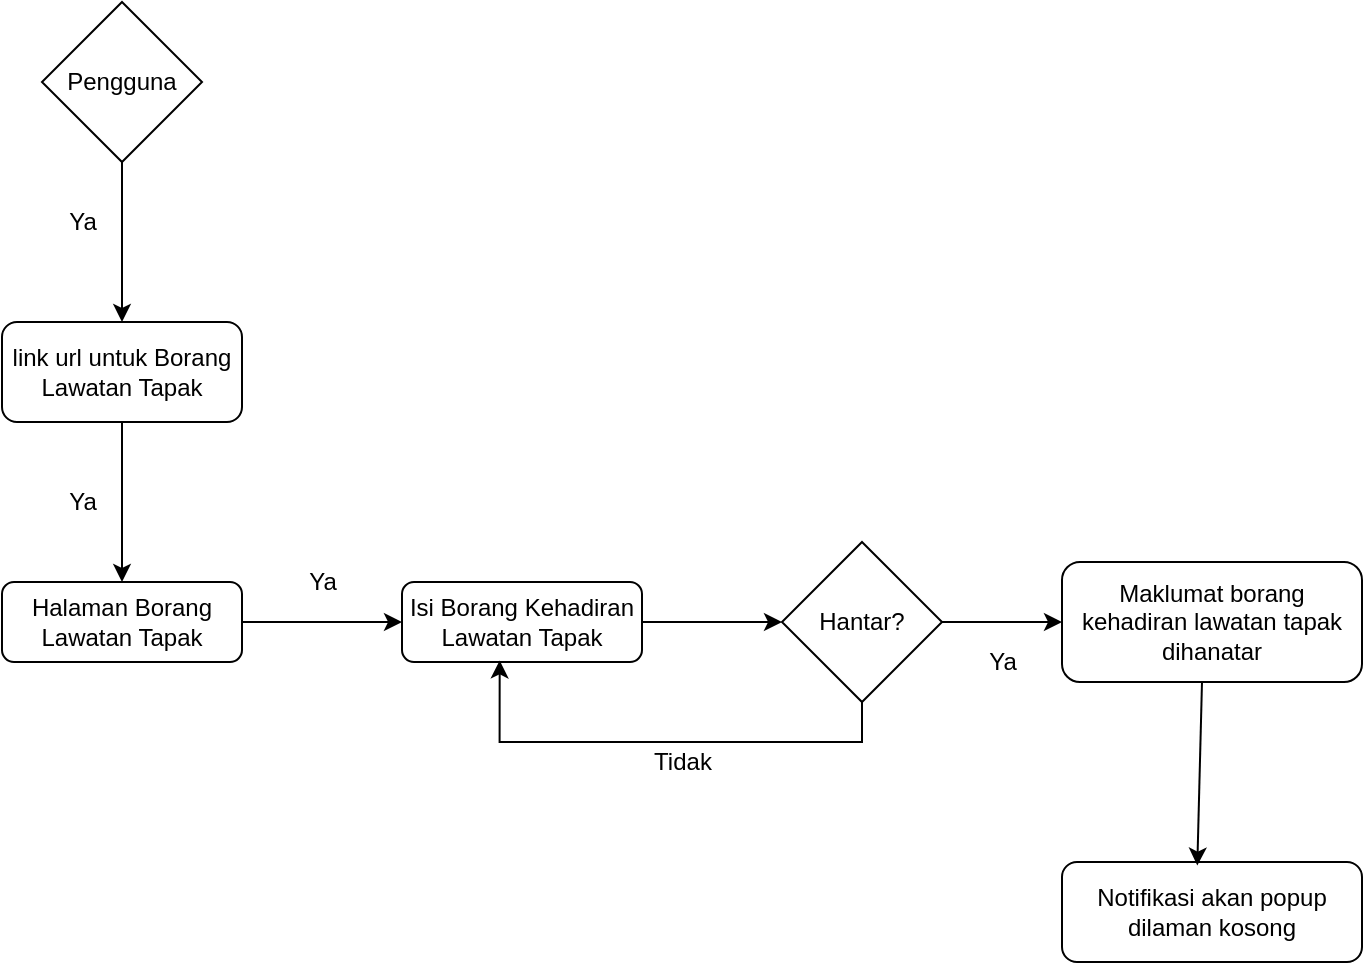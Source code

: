 <mxfile version="13.9.9" type="device"><diagram id="6Hb4OFb5v-Pc2RVhUCd7" name="Page-1"><mxGraphModel dx="1024" dy="584" grid="1" gridSize="10" guides="1" tooltips="1" connect="1" arrows="1" fold="1" page="1" pageScale="1" pageWidth="850" pageHeight="1100" math="0" shadow="0"><root><mxCell id="0"/><mxCell id="1" parent="0"/><mxCell id="DiacZVLR33VyyZOehB3k-13" style="edgeStyle=orthogonalEdgeStyle;rounded=0;orthogonalLoop=1;jettySize=auto;html=1;exitX=0.5;exitY=1;exitDx=0;exitDy=0;" parent="1" source="DiacZVLR33VyyZOehB3k-1" target="DiacZVLR33VyyZOehB3k-2" edge="1"><mxGeometry relative="1" as="geometry"/></mxCell><mxCell id="DiacZVLR33VyyZOehB3k-1" value="Pengguna" style="rhombus;whiteSpace=wrap;html=1;" parent="1" vertex="1"><mxGeometry x="140" y="110" width="80" height="80" as="geometry"/></mxCell><mxCell id="DiacZVLR33VyyZOehB3k-12" style="edgeStyle=orthogonalEdgeStyle;rounded=0;orthogonalLoop=1;jettySize=auto;html=1;entryX=0.5;entryY=0;entryDx=0;entryDy=0;" parent="1" source="DiacZVLR33VyyZOehB3k-2" target="DiacZVLR33VyyZOehB3k-4" edge="1"><mxGeometry relative="1" as="geometry"/></mxCell><mxCell id="DiacZVLR33VyyZOehB3k-2" value="link url untuk Borang Lawatan Tapak" style="rounded=1;whiteSpace=wrap;html=1;" parent="1" vertex="1"><mxGeometry x="120" y="270" width="120" height="50" as="geometry"/></mxCell><mxCell id="DiacZVLR33VyyZOehB3k-11" value="" style="edgeStyle=orthogonalEdgeStyle;rounded=0;orthogonalLoop=1;jettySize=auto;html=1;" parent="1" source="DiacZVLR33VyyZOehB3k-4" target="DiacZVLR33VyyZOehB3k-5" edge="1"><mxGeometry relative="1" as="geometry"/></mxCell><mxCell id="DiacZVLR33VyyZOehB3k-4" value="Halaman Borang Lawatan Tapak" style="rounded=1;whiteSpace=wrap;html=1;" parent="1" vertex="1"><mxGeometry x="120" y="400" width="120" height="40" as="geometry"/></mxCell><mxCell id="DiacZVLR33VyyZOehB3k-10" style="edgeStyle=orthogonalEdgeStyle;rounded=0;orthogonalLoop=1;jettySize=auto;html=1;" parent="1" source="DiacZVLR33VyyZOehB3k-5" target="DiacZVLR33VyyZOehB3k-6" edge="1"><mxGeometry relative="1" as="geometry"/></mxCell><mxCell id="DiacZVLR33VyyZOehB3k-5" value="Isi Borang Kehadiran Lawatan Tapak" style="rounded=1;whiteSpace=wrap;html=1;" parent="1" vertex="1"><mxGeometry x="320" y="400" width="120" height="40" as="geometry"/></mxCell><mxCell id="DiacZVLR33VyyZOehB3k-8" style="edgeStyle=orthogonalEdgeStyle;rounded=0;orthogonalLoop=1;jettySize=auto;html=1;entryX=0;entryY=0.5;entryDx=0;entryDy=0;" parent="1" source="DiacZVLR33VyyZOehB3k-6" target="DiacZVLR33VyyZOehB3k-7" edge="1"><mxGeometry relative="1" as="geometry"/></mxCell><mxCell id="DiacZVLR33VyyZOehB3k-9" style="edgeStyle=orthogonalEdgeStyle;rounded=0;orthogonalLoop=1;jettySize=auto;html=1;entryX=0.407;entryY=0.98;entryDx=0;entryDy=0;entryPerimeter=0;" parent="1" source="DiacZVLR33VyyZOehB3k-6" target="DiacZVLR33VyyZOehB3k-5" edge="1"><mxGeometry relative="1" as="geometry"><Array as="points"><mxPoint x="550" y="480"/><mxPoint x="369" y="480"/></Array></mxGeometry></mxCell><mxCell id="DiacZVLR33VyyZOehB3k-6" value="Hantar?" style="rhombus;whiteSpace=wrap;html=1;" parent="1" vertex="1"><mxGeometry x="510" y="380" width="80" height="80" as="geometry"/></mxCell><mxCell id="DiacZVLR33VyyZOehB3k-7" value="Maklumat borang kehadiran lawatan tapak dihanatar" style="rounded=1;whiteSpace=wrap;html=1;" parent="1" vertex="1"><mxGeometry x="650" y="390" width="150" height="60" as="geometry"/></mxCell><mxCell id="DiacZVLR33VyyZOehB3k-14" value="Tidak" style="text;html=1;align=center;verticalAlign=middle;resizable=0;points=[];autosize=1;" parent="1" vertex="1"><mxGeometry x="440" y="480" width="40" height="20" as="geometry"/></mxCell><mxCell id="DiacZVLR33VyyZOehB3k-15" value="Ya" style="text;html=1;align=center;verticalAlign=middle;resizable=0;points=[];autosize=1;" parent="1" vertex="1"><mxGeometry x="605" y="430" width="30" height="20" as="geometry"/></mxCell><mxCell id="DiacZVLR33VyyZOehB3k-16" value="Ya" style="text;html=1;align=center;verticalAlign=middle;resizable=0;points=[];autosize=1;" parent="1" vertex="1"><mxGeometry x="265" y="390" width="30" height="20" as="geometry"/></mxCell><mxCell id="DiacZVLR33VyyZOehB3k-17" value="Ya" style="text;html=1;align=center;verticalAlign=middle;resizable=0;points=[];autosize=1;" parent="1" vertex="1"><mxGeometry x="145" y="350" width="30" height="20" as="geometry"/></mxCell><mxCell id="DiacZVLR33VyyZOehB3k-18" value="Ya" style="text;html=1;align=center;verticalAlign=middle;resizable=0;points=[];autosize=1;" parent="1" vertex="1"><mxGeometry x="145" y="210" width="30" height="20" as="geometry"/></mxCell><mxCell id="AP9R2jpZwJ442N8UB7Vg-1" value="Notifikasi akan popup dilaman kosong" style="rounded=1;whiteSpace=wrap;html=1;" parent="1" vertex="1"><mxGeometry x="650" y="540" width="150" height="50" as="geometry"/></mxCell><mxCell id="AP9R2jpZwJ442N8UB7Vg-2" value="" style="endArrow=classic;html=1;entryX=0.451;entryY=0.036;entryDx=0;entryDy=0;entryPerimeter=0;" parent="1" target="AP9R2jpZwJ442N8UB7Vg-1" edge="1"><mxGeometry width="50" height="50" relative="1" as="geometry"><mxPoint x="720" y="450" as="sourcePoint"/><mxPoint x="716" y="519" as="targetPoint"/></mxGeometry></mxCell></root></mxGraphModel></diagram></mxfile>
